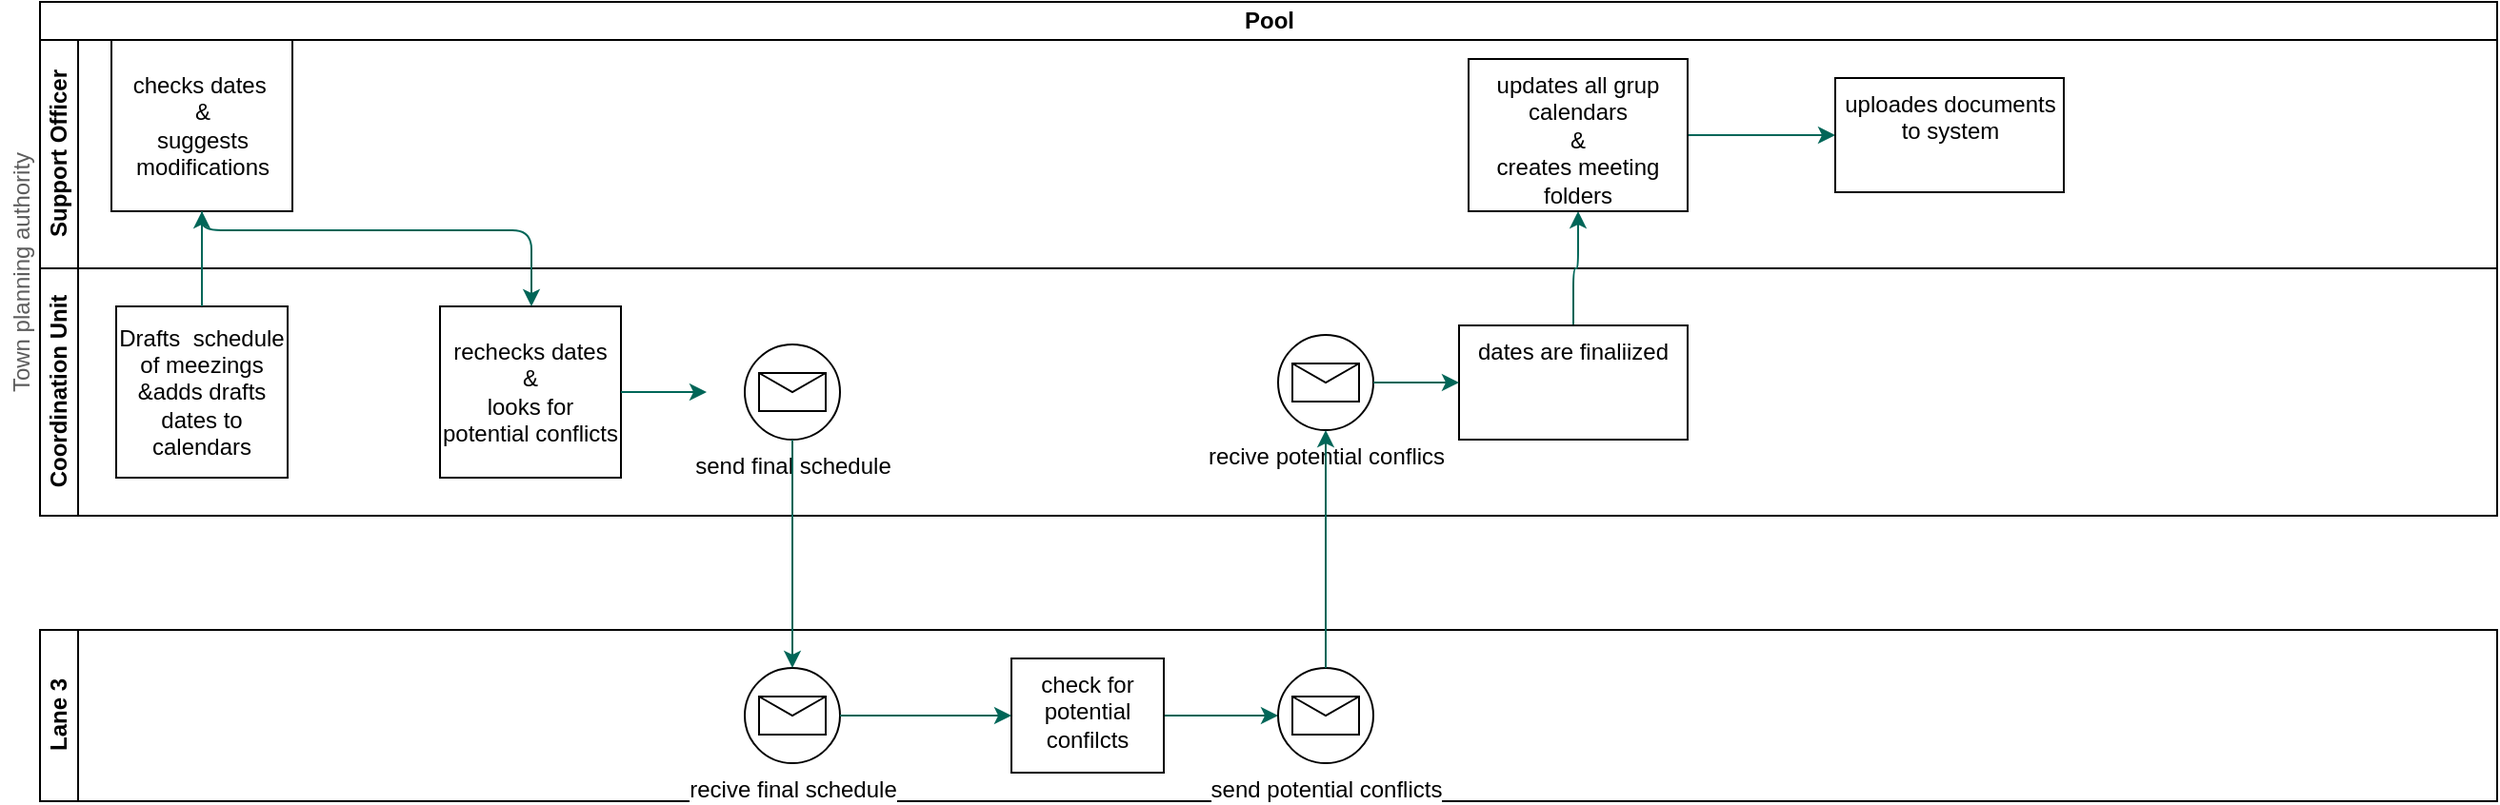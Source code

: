 <mxfile version="13.8.9" type="github">
  <diagram id="hZCgLGs1MevBmMHXEo8t" name="Page-1">
    <mxGraphModel dx="2249" dy="1931" grid="1" gridSize="10" guides="1" tooltips="1" connect="1" arrows="1" fold="1" page="1" pageScale="1" pageWidth="827" pageHeight="1169" math="0" shadow="0">
      <root>
        <mxCell id="0" />
        <mxCell id="1" parent="0" />
        <mxCell id="k0jWhnYddSj0rqFJDyqg-60" value="Pool" style="swimlane;html=1;childLayout=stackLayout;resizeParent=1;resizeParentMax=0;horizontal=1;startSize=20;horizontalStack=0;rounded=0;sketch=0;" vertex="1" parent="1">
          <mxGeometry x="-60" y="-20" width="1290" height="270" as="geometry" />
        </mxCell>
        <mxCell id="k0jWhnYddSj0rqFJDyqg-61" value="Support Officer" style="swimlane;html=1;startSize=20;horizontal=0;" vertex="1" parent="k0jWhnYddSj0rqFJDyqg-60">
          <mxGeometry y="20" width="1290" height="120" as="geometry" />
        </mxCell>
        <mxCell id="k0jWhnYddSj0rqFJDyqg-70" value="checks dates&amp;nbsp;&lt;br&gt;&amp;amp;&lt;br&gt;suggests modifications" style="whiteSpace=wrap;html=1;rounded=0;labelBackgroundColor=#FFFFFF;sketch=0;" vertex="1" parent="k0jWhnYddSj0rqFJDyqg-61">
          <mxGeometry x="37.5" width="95" height="90" as="geometry" />
        </mxCell>
        <mxCell id="k0jWhnYddSj0rqFJDyqg-62" value="Coordination Unit" style="swimlane;html=1;startSize=20;horizontal=0;" vertex="1" parent="k0jWhnYddSj0rqFJDyqg-60">
          <mxGeometry y="140" width="1290" height="130" as="geometry" />
        </mxCell>
        <mxCell id="k0jWhnYddSj0rqFJDyqg-67" value="Drafts&amp;nbsp; schedule of meezings &amp;amp;adds drafts dates to calendars" style="whiteSpace=wrap;html=1;aspect=fixed;rounded=0;labelBackgroundColor=#FFFFFF;sketch=0;" vertex="1" parent="k0jWhnYddSj0rqFJDyqg-62">
          <mxGeometry x="40" y="20" width="90" height="90" as="geometry" />
        </mxCell>
        <mxCell id="k0jWhnYddSj0rqFJDyqg-72" value="rechecks dates&lt;br&gt;&amp;amp;&lt;br&gt;looks for potential conflicts" style="whiteSpace=wrap;html=1;rounded=0;labelBackgroundColor=#FFFFFF;sketch=0;" vertex="1" parent="k0jWhnYddSj0rqFJDyqg-62">
          <mxGeometry x="210" y="20" width="95" height="90" as="geometry" />
        </mxCell>
        <mxCell id="k0jWhnYddSj0rqFJDyqg-75" value="" style="edgeStyle=orthogonalEdgeStyle;curved=0;rounded=1;sketch=0;orthogonalLoop=1;jettySize=auto;html=1;strokeColor=#006658;fillColor=#21C0A5;fontColor=#5C5C5C;" edge="1" parent="k0jWhnYddSj0rqFJDyqg-62" source="k0jWhnYddSj0rqFJDyqg-72">
          <mxGeometry relative="1" as="geometry">
            <mxPoint x="350" y="65" as="targetPoint" />
          </mxGeometry>
        </mxCell>
        <mxCell id="k0jWhnYddSj0rqFJDyqg-77" value="send final schedule" style="shape=mxgraph.bpmn.shape;html=1;verticalLabelPosition=bottom;labelBackgroundColor=#ffffff;verticalAlign=top;align=center;perimeter=ellipsePerimeter;outlineConnect=0;outline=standard;symbol=message;rounded=0;sketch=0;" vertex="1" parent="k0jWhnYddSj0rqFJDyqg-62">
          <mxGeometry x="370" y="40" width="50" height="50" as="geometry" />
        </mxCell>
        <mxCell id="k0jWhnYddSj0rqFJDyqg-89" value="recive potential conflics" style="shape=mxgraph.bpmn.shape;html=1;verticalLabelPosition=bottom;labelBackgroundColor=#ffffff;verticalAlign=top;align=center;perimeter=ellipsePerimeter;outlineConnect=0;outline=standard;symbol=message;" vertex="1" parent="k0jWhnYddSj0rqFJDyqg-62">
          <mxGeometry x="650" y="35" width="50" height="50" as="geometry" />
        </mxCell>
        <mxCell id="k0jWhnYddSj0rqFJDyqg-71" value="" style="edgeStyle=orthogonalEdgeStyle;curved=0;rounded=1;sketch=0;orthogonalLoop=1;jettySize=auto;html=1;strokeColor=#006658;fillColor=#21C0A5;fontColor=#5C5C5C;" edge="1" parent="k0jWhnYddSj0rqFJDyqg-60" source="k0jWhnYddSj0rqFJDyqg-67" target="k0jWhnYddSj0rqFJDyqg-70">
          <mxGeometry relative="1" as="geometry" />
        </mxCell>
        <mxCell id="k0jWhnYddSj0rqFJDyqg-73" value="" style="edgeStyle=orthogonalEdgeStyle;curved=0;rounded=1;sketch=0;orthogonalLoop=1;jettySize=auto;html=1;strokeColor=#006658;fillColor=#21C0A5;fontColor=#5C5C5C;" edge="1" parent="k0jWhnYddSj0rqFJDyqg-60" source="k0jWhnYddSj0rqFJDyqg-70" target="k0jWhnYddSj0rqFJDyqg-72">
          <mxGeometry relative="1" as="geometry">
            <Array as="points">
              <mxPoint x="85" y="120" />
              <mxPoint x="258" y="120" />
            </Array>
          </mxGeometry>
        </mxCell>
        <mxCell id="k0jWhnYddSj0rqFJDyqg-63" value="Lane 3" style="swimlane;html=1;startSize=20;horizontal=0;" vertex="1" parent="1">
          <mxGeometry x="-60" y="310" width="1290" height="90" as="geometry">
            <mxRectangle y="260" width="1400" height="20" as="alternateBounds" />
          </mxGeometry>
        </mxCell>
        <mxCell id="k0jWhnYddSj0rqFJDyqg-78" value="recive final schedule" style="shape=mxgraph.bpmn.shape;html=1;verticalLabelPosition=bottom;labelBackgroundColor=#ffffff;verticalAlign=top;align=center;perimeter=ellipsePerimeter;outlineConnect=0;outline=standard;symbol=message;rounded=0;sketch=0;" vertex="1" parent="k0jWhnYddSj0rqFJDyqg-63">
          <mxGeometry x="370" y="20" width="50" height="50" as="geometry" />
        </mxCell>
        <mxCell id="k0jWhnYddSj0rqFJDyqg-85" style="edgeStyle=orthogonalEdgeStyle;curved=0;rounded=1;sketch=0;orthogonalLoop=1;jettySize=auto;html=1;strokeColor=#006658;fillColor=#21C0A5;fontColor=#5C5C5C;" edge="1" parent="k0jWhnYddSj0rqFJDyqg-63" source="k0jWhnYddSj0rqFJDyqg-80" target="k0jWhnYddSj0rqFJDyqg-84">
          <mxGeometry relative="1" as="geometry" />
        </mxCell>
        <mxCell id="k0jWhnYddSj0rqFJDyqg-80" value="check for potential confilcts" style="whiteSpace=wrap;html=1;rounded=0;verticalAlign=top;labelBackgroundColor=#ffffff;sketch=0;" vertex="1" parent="k0jWhnYddSj0rqFJDyqg-63">
          <mxGeometry x="510" y="15" width="80" height="60" as="geometry" />
        </mxCell>
        <mxCell id="k0jWhnYddSj0rqFJDyqg-81" value="" style="edgeStyle=orthogonalEdgeStyle;curved=0;rounded=1;sketch=0;orthogonalLoop=1;jettySize=auto;html=1;strokeColor=#006658;fillColor=#21C0A5;fontColor=#5C5C5C;" edge="1" parent="k0jWhnYddSj0rqFJDyqg-63" source="k0jWhnYddSj0rqFJDyqg-78" target="k0jWhnYddSj0rqFJDyqg-80">
          <mxGeometry relative="1" as="geometry" />
        </mxCell>
        <mxCell id="k0jWhnYddSj0rqFJDyqg-84" value="send potential conflicts" style="shape=mxgraph.bpmn.shape;html=1;verticalLabelPosition=bottom;labelBackgroundColor=#ffffff;verticalAlign=top;align=center;perimeter=ellipsePerimeter;outlineConnect=0;outline=standard;symbol=message;rounded=0;sketch=0;" vertex="1" parent="k0jWhnYddSj0rqFJDyqg-63">
          <mxGeometry x="650" y="20" width="50" height="50" as="geometry" />
        </mxCell>
        <mxCell id="k0jWhnYddSj0rqFJDyqg-66" value="Town planning authority" style="text;html=1;strokeColor=none;fillColor=none;align=center;verticalAlign=middle;whiteSpace=wrap;rounded=0;labelBackgroundColor=#FFFFFF;sketch=0;fontColor=#5C5C5C;rotation=270;" vertex="1" parent="1">
          <mxGeometry x="-192.5" y="112.5" width="245" height="20" as="geometry" />
        </mxCell>
        <mxCell id="k0jWhnYddSj0rqFJDyqg-79" value="" style="edgeStyle=orthogonalEdgeStyle;curved=0;rounded=1;sketch=0;orthogonalLoop=1;jettySize=auto;html=1;strokeColor=#006658;fillColor=#21C0A5;fontColor=#5C5C5C;" edge="1" parent="1" source="k0jWhnYddSj0rqFJDyqg-77" target="k0jWhnYddSj0rqFJDyqg-78">
          <mxGeometry relative="1" as="geometry" />
        </mxCell>
        <mxCell id="k0jWhnYddSj0rqFJDyqg-88" style="edgeStyle=orthogonalEdgeStyle;curved=0;rounded=1;sketch=0;orthogonalLoop=1;jettySize=auto;html=1;strokeColor=#006658;fillColor=#21C0A5;fontColor=#5C5C5C;" edge="1" parent="1" source="k0jWhnYddSj0rqFJDyqg-84" target="k0jWhnYddSj0rqFJDyqg-89">
          <mxGeometry relative="1" as="geometry">
            <mxPoint x="615" y="190" as="targetPoint" />
          </mxGeometry>
        </mxCell>
        <mxCell id="k0jWhnYddSj0rqFJDyqg-93" value="" style="edgeStyle=orthogonalEdgeStyle;curved=0;rounded=1;sketch=0;orthogonalLoop=1;jettySize=auto;html=1;strokeColor=#006658;fillColor=#21C0A5;fontColor=#5C5C5C;" edge="1" parent="1" source="k0jWhnYddSj0rqFJDyqg-90" target="k0jWhnYddSj0rqFJDyqg-92">
          <mxGeometry relative="1" as="geometry" />
        </mxCell>
        <mxCell id="k0jWhnYddSj0rqFJDyqg-90" value="dates are finaliized" style="whiteSpace=wrap;html=1;verticalAlign=top;labelBackgroundColor=#ffffff;" vertex="1" parent="1">
          <mxGeometry x="685" y="150" width="120" height="60" as="geometry" />
        </mxCell>
        <mxCell id="k0jWhnYddSj0rqFJDyqg-91" value="" style="edgeStyle=orthogonalEdgeStyle;curved=0;rounded=1;sketch=0;orthogonalLoop=1;jettySize=auto;html=1;strokeColor=#006658;fillColor=#21C0A5;fontColor=#5C5C5C;" edge="1" parent="1" source="k0jWhnYddSj0rqFJDyqg-89" target="k0jWhnYddSj0rqFJDyqg-90">
          <mxGeometry relative="1" as="geometry" />
        </mxCell>
        <mxCell id="k0jWhnYddSj0rqFJDyqg-95" value="" style="edgeStyle=orthogonalEdgeStyle;curved=0;rounded=1;sketch=0;orthogonalLoop=1;jettySize=auto;html=1;strokeColor=#006658;fillColor=#21C0A5;fontColor=#5C5C5C;" edge="1" parent="1" source="k0jWhnYddSj0rqFJDyqg-92" target="k0jWhnYddSj0rqFJDyqg-94">
          <mxGeometry relative="1" as="geometry" />
        </mxCell>
        <mxCell id="k0jWhnYddSj0rqFJDyqg-92" value="updates all grup calendars&lt;br&gt;&amp;amp;&lt;br&gt;creates meeting folders" style="whiteSpace=wrap;html=1;verticalAlign=top;labelBackgroundColor=#ffffff;" vertex="1" parent="1">
          <mxGeometry x="690" y="10" width="115" height="80" as="geometry" />
        </mxCell>
        <mxCell id="k0jWhnYddSj0rqFJDyqg-94" value="uploades documents to system" style="whiteSpace=wrap;html=1;verticalAlign=top;labelBackgroundColor=#ffffff;" vertex="1" parent="1">
          <mxGeometry x="882.5" y="20" width="120" height="60" as="geometry" />
        </mxCell>
      </root>
    </mxGraphModel>
  </diagram>
</mxfile>
